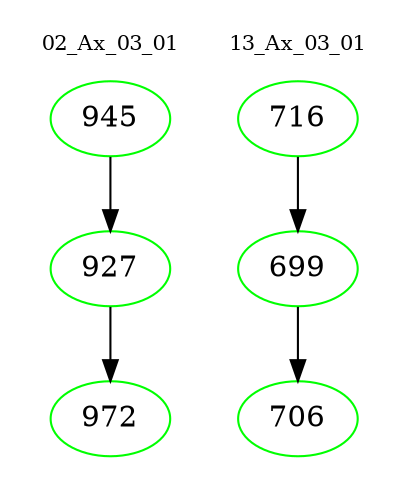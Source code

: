 digraph{
subgraph cluster_0 {
color = white
label = "02_Ax_03_01";
fontsize=10;
T0_945 [label="945", color="green"]
T0_945 -> T0_927 [color="black"]
T0_927 [label="927", color="green"]
T0_927 -> T0_972 [color="black"]
T0_972 [label="972", color="green"]
}
subgraph cluster_1 {
color = white
label = "13_Ax_03_01";
fontsize=10;
T1_716 [label="716", color="green"]
T1_716 -> T1_699 [color="black"]
T1_699 [label="699", color="green"]
T1_699 -> T1_706 [color="black"]
T1_706 [label="706", color="green"]
}
}
